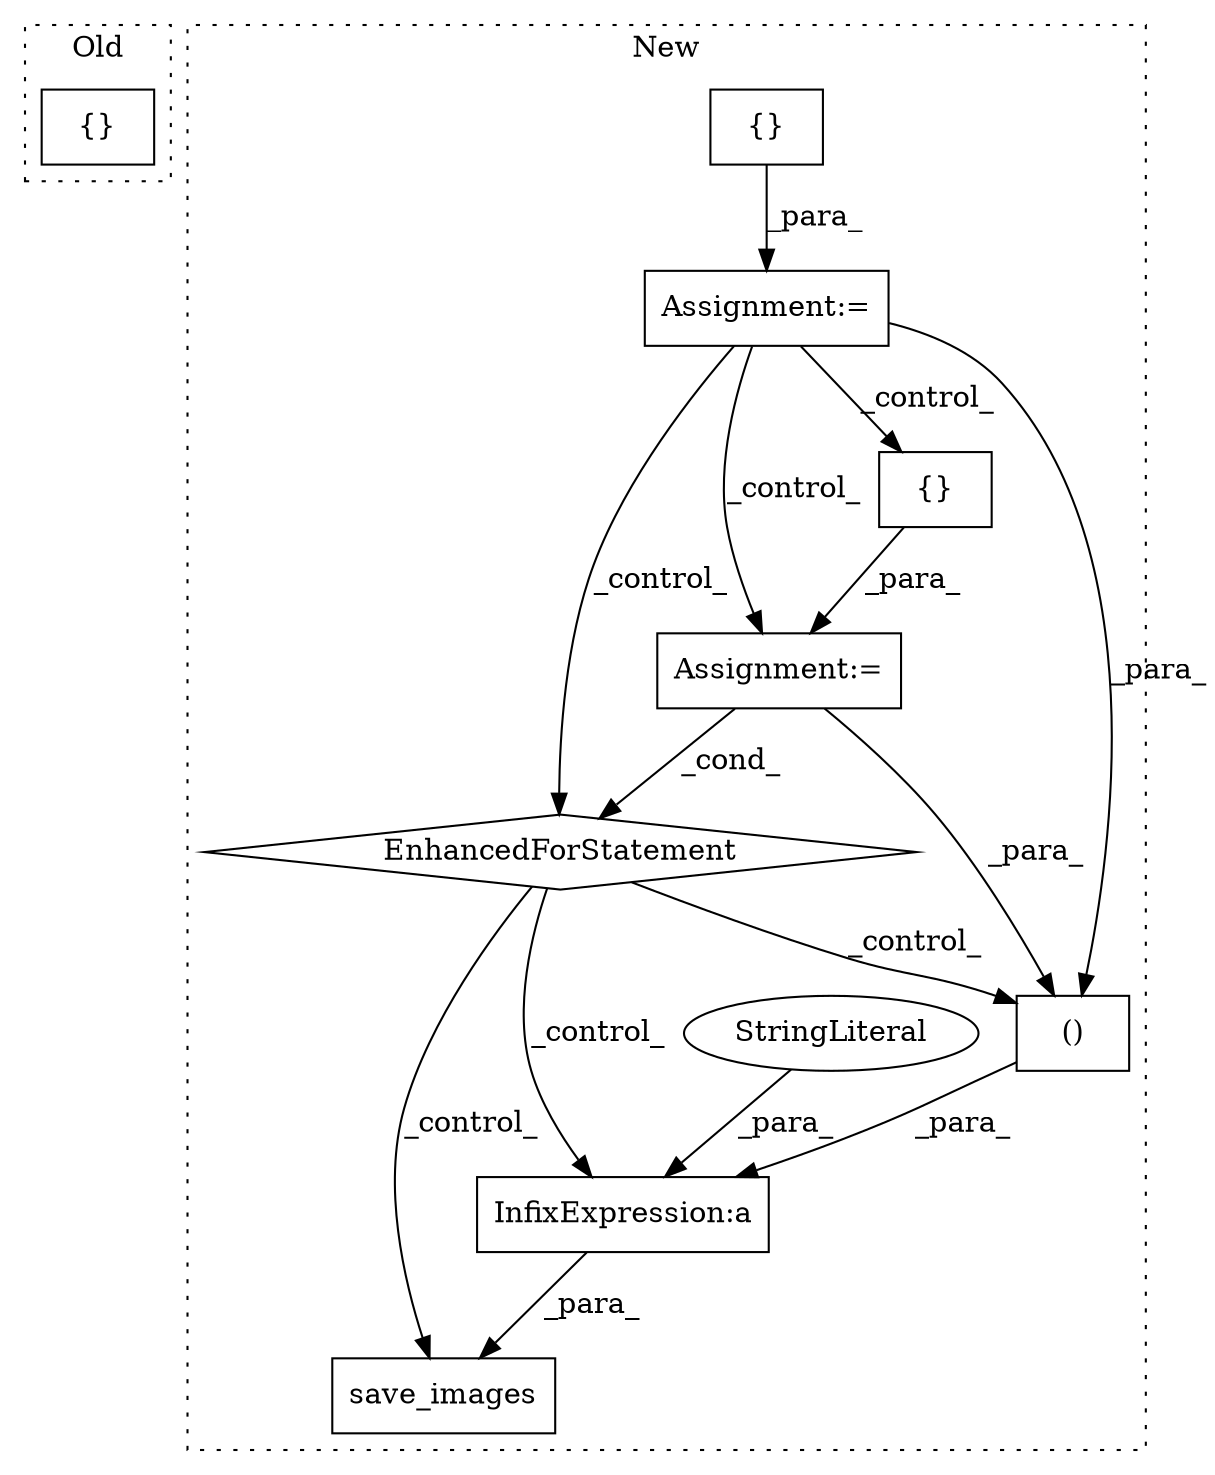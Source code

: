 digraph G {
subgraph cluster0 {
1 [label="{}" a="4" s="3532,3576" l="1,1" shape="box"];
label = "Old";
style="dotted";
}
subgraph cluster1 {
2 [label="save_images" a="32" s="3769,3919" l="12,2" shape="box"];
3 [label="()" a="106" s="3880" l="39" shape="box"];
4 [label="EnhancedForStatement" a="70" s="3561,3659" l="61,2" shape="diamond"];
5 [label="InfixExpression:a" a="27" s="3866" l="14" shape="box"];
6 [label="{}" a="4" s="3653,3658" l="1,1" shape="box"];
7 [label="StringLiteral" a="45" s="3842" l="24" shape="ellipse"];
8 [label="{}" a="4" s="3525,3548" l="1,1" shape="box"];
9 [label="Assignment:=" a="7" s="3435,3549" l="57,2" shape="box"];
10 [label="Assignment:=" a="7" s="3561,3659" l="61,2" shape="box"];
label = "New";
style="dotted";
}
3 -> 5 [label="_para_"];
4 -> 5 [label="_control_"];
4 -> 2 [label="_control_"];
4 -> 3 [label="_control_"];
5 -> 2 [label="_para_"];
6 -> 10 [label="_para_"];
7 -> 5 [label="_para_"];
8 -> 9 [label="_para_"];
9 -> 4 [label="_control_"];
9 -> 6 [label="_control_"];
9 -> 3 [label="_para_"];
9 -> 10 [label="_control_"];
10 -> 3 [label="_para_"];
10 -> 4 [label="_cond_"];
}